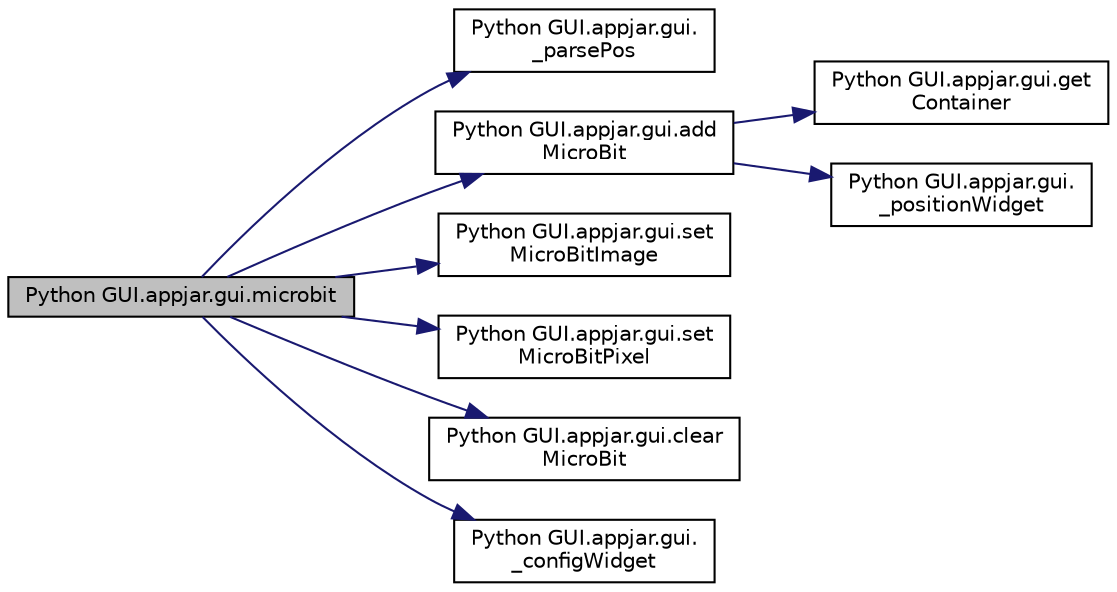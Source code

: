 digraph "Python GUI.appjar.gui.microbit"
{
  edge [fontname="Helvetica",fontsize="10",labelfontname="Helvetica",labelfontsize="10"];
  node [fontname="Helvetica",fontsize="10",shape=record];
  rankdir="LR";
  Node1568 [label="Python GUI.appjar.gui.microbit",height=0.2,width=0.4,color="black", fillcolor="grey75", style="filled", fontcolor="black"];
  Node1568 -> Node1569 [color="midnightblue",fontsize="10",style="solid",fontname="Helvetica"];
  Node1569 [label="Python GUI.appjar.gui.\l_parsePos",height=0.2,width=0.4,color="black", fillcolor="white", style="filled",URL="$class_python_01_g_u_i_1_1appjar_1_1gui.html#a1151185c82adc42b922797e38132c2ca",tooltip="FUNCTIONS for labels. "];
  Node1568 -> Node1570 [color="midnightblue",fontsize="10",style="solid",fontname="Helvetica"];
  Node1570 [label="Python GUI.appjar.gui.add\lMicroBit",height=0.2,width=0.4,color="black", fillcolor="white", style="filled",URL="$class_python_01_g_u_i_1_1appjar_1_1gui.html#a2ea16e4a9a46582f47b6509cc82f4ce3"];
  Node1570 -> Node1571 [color="midnightblue",fontsize="10",style="solid",fontname="Helvetica"];
  Node1571 [label="Python GUI.appjar.gui.get\lContainer",height=0.2,width=0.4,color="black", fillcolor="white", style="filled",URL="$class_python_01_g_u_i_1_1appjar_1_1gui.html#aa89c83e95e3952f6cc39fc23dffa15ce"];
  Node1570 -> Node1572 [color="midnightblue",fontsize="10",style="solid",fontname="Helvetica"];
  Node1572 [label="Python GUI.appjar.gui.\l_positionWidget",height=0.2,width=0.4,color="black", fillcolor="white", style="filled",URL="$class_python_01_g_u_i_1_1appjar_1_1gui.html#a994cf4bbd47f434233271d3d8b0eb4c6"];
  Node1568 -> Node1573 [color="midnightblue",fontsize="10",style="solid",fontname="Helvetica"];
  Node1573 [label="Python GUI.appjar.gui.set\lMicroBitImage",height=0.2,width=0.4,color="black", fillcolor="white", style="filled",URL="$class_python_01_g_u_i_1_1appjar_1_1gui.html#aa0255d25eb69d3f5d00afbc131c6c1b0"];
  Node1568 -> Node1574 [color="midnightblue",fontsize="10",style="solid",fontname="Helvetica"];
  Node1574 [label="Python GUI.appjar.gui.set\lMicroBitPixel",height=0.2,width=0.4,color="black", fillcolor="white", style="filled",URL="$class_python_01_g_u_i_1_1appjar_1_1gui.html#a3a2f60b555042fc5b1bc4f56a422353e"];
  Node1568 -> Node1575 [color="midnightblue",fontsize="10",style="solid",fontname="Helvetica"];
  Node1575 [label="Python GUI.appjar.gui.clear\lMicroBit",height=0.2,width=0.4,color="black", fillcolor="white", style="filled",URL="$class_python_01_g_u_i_1_1appjar_1_1gui.html#ada07d01fad302cc715f8da54dda94e56"];
  Node1568 -> Node1576 [color="midnightblue",fontsize="10",style="solid",fontname="Helvetica"];
  Node1576 [label="Python GUI.appjar.gui.\l_configWidget",height=0.2,width=0.4,color="black", fillcolor="white", style="filled",URL="$class_python_01_g_u_i_1_1appjar_1_1gui.html#a66b018474a855b26826b0580a7c40a9e"];
}
